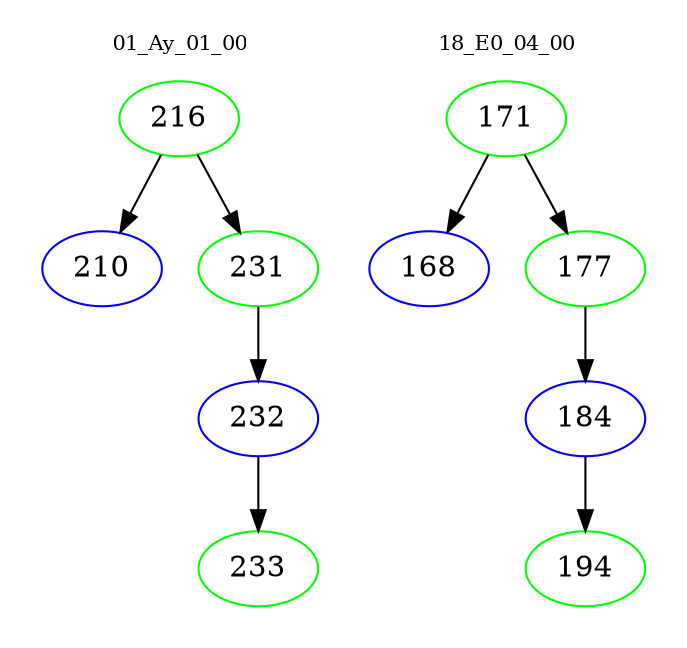 digraph{
subgraph cluster_0 {
color = white
label = "01_Ay_01_00";
fontsize=10;
T0_216 [label="216", color="green"]
T0_216 -> T0_210 [color="black"]
T0_210 [label="210", color="blue"]
T0_216 -> T0_231 [color="black"]
T0_231 [label="231", color="green"]
T0_231 -> T0_232 [color="black"]
T0_232 [label="232", color="blue"]
T0_232 -> T0_233 [color="black"]
T0_233 [label="233", color="green"]
}
subgraph cluster_1 {
color = white
label = "18_E0_04_00";
fontsize=10;
T1_171 [label="171", color="green"]
T1_171 -> T1_168 [color="black"]
T1_168 [label="168", color="blue"]
T1_171 -> T1_177 [color="black"]
T1_177 [label="177", color="green"]
T1_177 -> T1_184 [color="black"]
T1_184 [label="184", color="blue"]
T1_184 -> T1_194 [color="black"]
T1_194 [label="194", color="green"]
}
}
